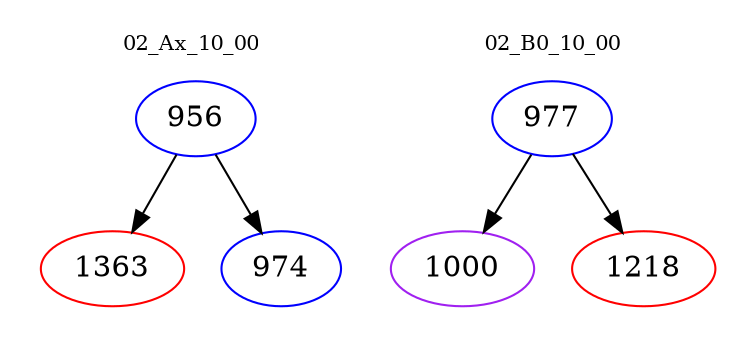 digraph{
subgraph cluster_0 {
color = white
label = "02_Ax_10_00";
fontsize=10;
T0_956 [label="956", color="blue"]
T0_956 -> T0_1363 [color="black"]
T0_1363 [label="1363", color="red"]
T0_956 -> T0_974 [color="black"]
T0_974 [label="974", color="blue"]
}
subgraph cluster_1 {
color = white
label = "02_B0_10_00";
fontsize=10;
T1_977 [label="977", color="blue"]
T1_977 -> T1_1000 [color="black"]
T1_1000 [label="1000", color="purple"]
T1_977 -> T1_1218 [color="black"]
T1_1218 [label="1218", color="red"]
}
}
